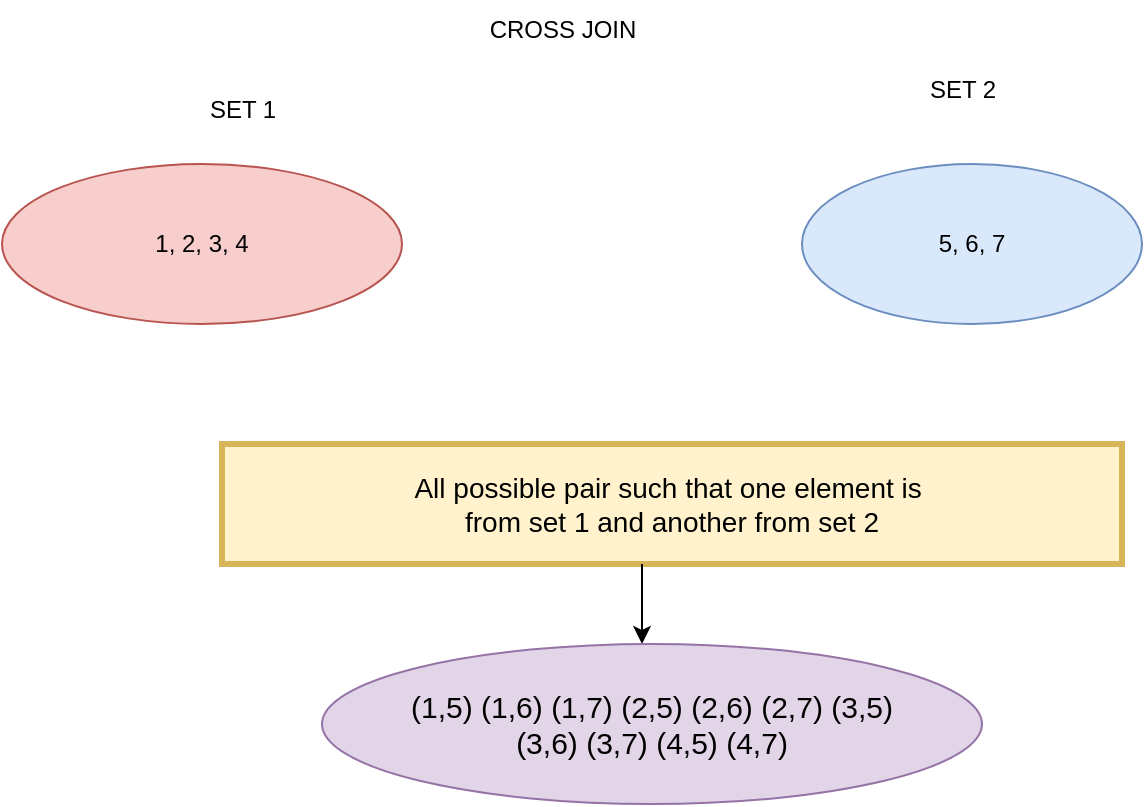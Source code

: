 <mxfile version="24.7.6">
  <diagram name="Page-1" id="uFGIr6iQBVObbfbn8hUp">
    <mxGraphModel dx="1050" dy="557" grid="1" gridSize="10" guides="1" tooltips="1" connect="1" arrows="1" fold="1" page="1" pageScale="1" pageWidth="850" pageHeight="1100" math="0" shadow="0">
      <root>
        <mxCell id="0" />
        <mxCell id="1" parent="0" />
        <mxCell id="NNbea1-5TAY8ZdpcjvAs-1" value="1, 2, 3, 4" style="ellipse;whiteSpace=wrap;html=1;fillColor=#f8cecc;strokeColor=#b85450;" vertex="1" parent="1">
          <mxGeometry x="160" y="160" width="200" height="80" as="geometry" />
        </mxCell>
        <mxCell id="NNbea1-5TAY8ZdpcjvAs-2" value="5, 6, 7" style="ellipse;whiteSpace=wrap;html=1;fillColor=#dae8fc;strokeColor=#6c8ebf;" vertex="1" parent="1">
          <mxGeometry x="560" y="160" width="170" height="80" as="geometry" />
        </mxCell>
        <mxCell id="NNbea1-5TAY8ZdpcjvAs-3" value="SET 1" style="text;html=1;align=center;verticalAlign=middle;resizable=0;points=[];autosize=1;strokeColor=none;fillColor=none;" vertex="1" parent="1">
          <mxGeometry x="250" y="118" width="60" height="30" as="geometry" />
        </mxCell>
        <mxCell id="NNbea1-5TAY8ZdpcjvAs-4" value="SET 2" style="text;html=1;align=center;verticalAlign=middle;resizable=0;points=[];autosize=1;strokeColor=none;fillColor=none;" vertex="1" parent="1">
          <mxGeometry x="610" y="108" width="60" height="30" as="geometry" />
        </mxCell>
        <mxCell id="NNbea1-5TAY8ZdpcjvAs-5" value="CROSS JOIN" style="text;html=1;align=center;verticalAlign=middle;resizable=0;points=[];autosize=1;strokeColor=none;fillColor=none;" vertex="1" parent="1">
          <mxGeometry x="390" y="78" width="100" height="30" as="geometry" />
        </mxCell>
        <mxCell id="NNbea1-5TAY8ZdpcjvAs-9" value="&lt;font style=&quot;font-size: 14px;&quot;&gt;All possible pair such that one element is&amp;nbsp;&lt;/font&gt;&lt;div style=&quot;font-size: 14px;&quot;&gt;&lt;font style=&quot;font-size: 14px;&quot;&gt;from set 1 and another from set 2&lt;/font&gt;&lt;/div&gt;" style="rounded=0;whiteSpace=wrap;html=1;fillColor=#fff2cc;strokeColor=#d6b656;strokeWidth=3;" vertex="1" parent="1">
          <mxGeometry x="270" y="300" width="450" height="60" as="geometry" />
        </mxCell>
        <mxCell id="NNbea1-5TAY8ZdpcjvAs-10" value="" style="endArrow=classic;html=1;rounded=0;" edge="1" parent="1">
          <mxGeometry width="50" height="50" relative="1" as="geometry">
            <mxPoint x="480" y="360" as="sourcePoint" />
            <mxPoint x="480" y="400" as="targetPoint" />
            <Array as="points">
              <mxPoint x="480" y="380" />
            </Array>
          </mxGeometry>
        </mxCell>
        <mxCell id="NNbea1-5TAY8ZdpcjvAs-11" value="&lt;font style=&quot;font-size: 15px;&quot;&gt;(1,5) (1,6) (1,7) (2,5) (2,6) (2,7) (3,5)&lt;/font&gt;&lt;div style=&quot;font-size: 15px;&quot;&gt;&lt;font style=&quot;font-size: 15px;&quot;&gt;(3,6) (3,7) (4,5) (4,7)&lt;/font&gt;&lt;/div&gt;" style="ellipse;whiteSpace=wrap;html=1;fillColor=#e1d5e7;strokeColor=#9673a6;" vertex="1" parent="1">
          <mxGeometry x="320" y="400" width="330" height="80" as="geometry" />
        </mxCell>
      </root>
    </mxGraphModel>
  </diagram>
</mxfile>

